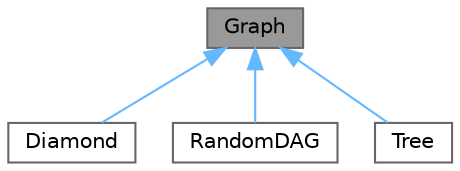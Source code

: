 digraph "Graph"
{
 // LATEX_PDF_SIZE
  bgcolor="transparent";
  edge [fontname=Helvetica,fontsize=10,labelfontname=Helvetica,labelfontsize=10];
  node [fontname=Helvetica,fontsize=10,shape=box,height=0.2,width=0.4];
  Node1 [id="Node000001",label="Graph",height=0.2,width=0.4,color="gray40", fillcolor="grey60", style="filled", fontcolor="black",tooltip="A directed graph where the vertices are Cells."];
  Node1 -> Node2 [id="edge4_Node000001_Node000002",dir="back",color="steelblue1",style="solid",tooltip=" "];
  Node2 [id="Node000002",label="Diamond",height=0.2,width=0.4,color="gray40", fillcolor="white", style="filled",URL="$class_diamond.html",tooltip=" "];
  Node1 -> Node3 [id="edge5_Node000001_Node000003",dir="back",color="steelblue1",style="solid",tooltip=" "];
  Node3 [id="Node000003",label="RandomDAG",height=0.2,width=0.4,color="gray40", fillcolor="white", style="filled",URL="$class_random_d_a_g.html",tooltip=" "];
  Node1 -> Node4 [id="edge6_Node000001_Node000004",dir="back",color="steelblue1",style="solid",tooltip=" "];
  Node4 [id="Node000004",label="Tree",height=0.2,width=0.4,color="gray40", fillcolor="white", style="filled",URL="$class_tree.html",tooltip=" "];
}
